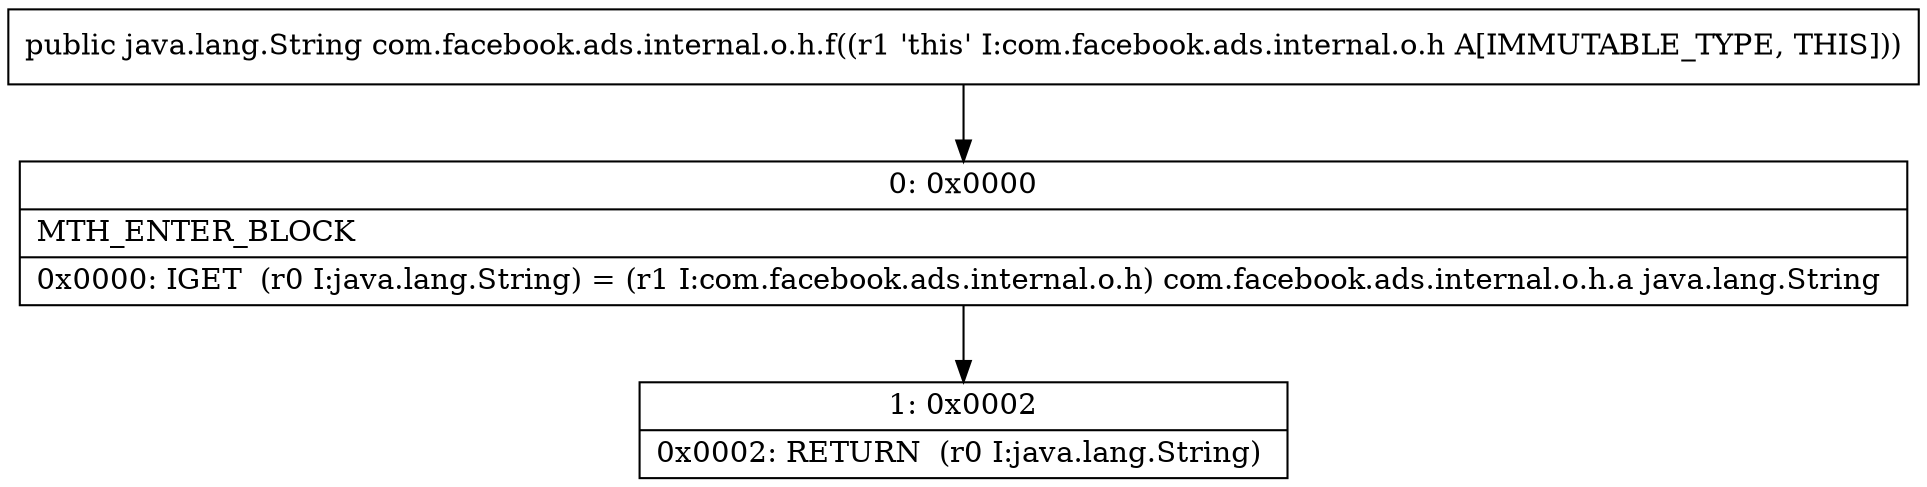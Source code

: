 digraph "CFG forcom.facebook.ads.internal.o.h.f()Ljava\/lang\/String;" {
Node_0 [shape=record,label="{0\:\ 0x0000|MTH_ENTER_BLOCK\l|0x0000: IGET  (r0 I:java.lang.String) = (r1 I:com.facebook.ads.internal.o.h) com.facebook.ads.internal.o.h.a java.lang.String \l}"];
Node_1 [shape=record,label="{1\:\ 0x0002|0x0002: RETURN  (r0 I:java.lang.String) \l}"];
MethodNode[shape=record,label="{public java.lang.String com.facebook.ads.internal.o.h.f((r1 'this' I:com.facebook.ads.internal.o.h A[IMMUTABLE_TYPE, THIS])) }"];
MethodNode -> Node_0;
Node_0 -> Node_1;
}

